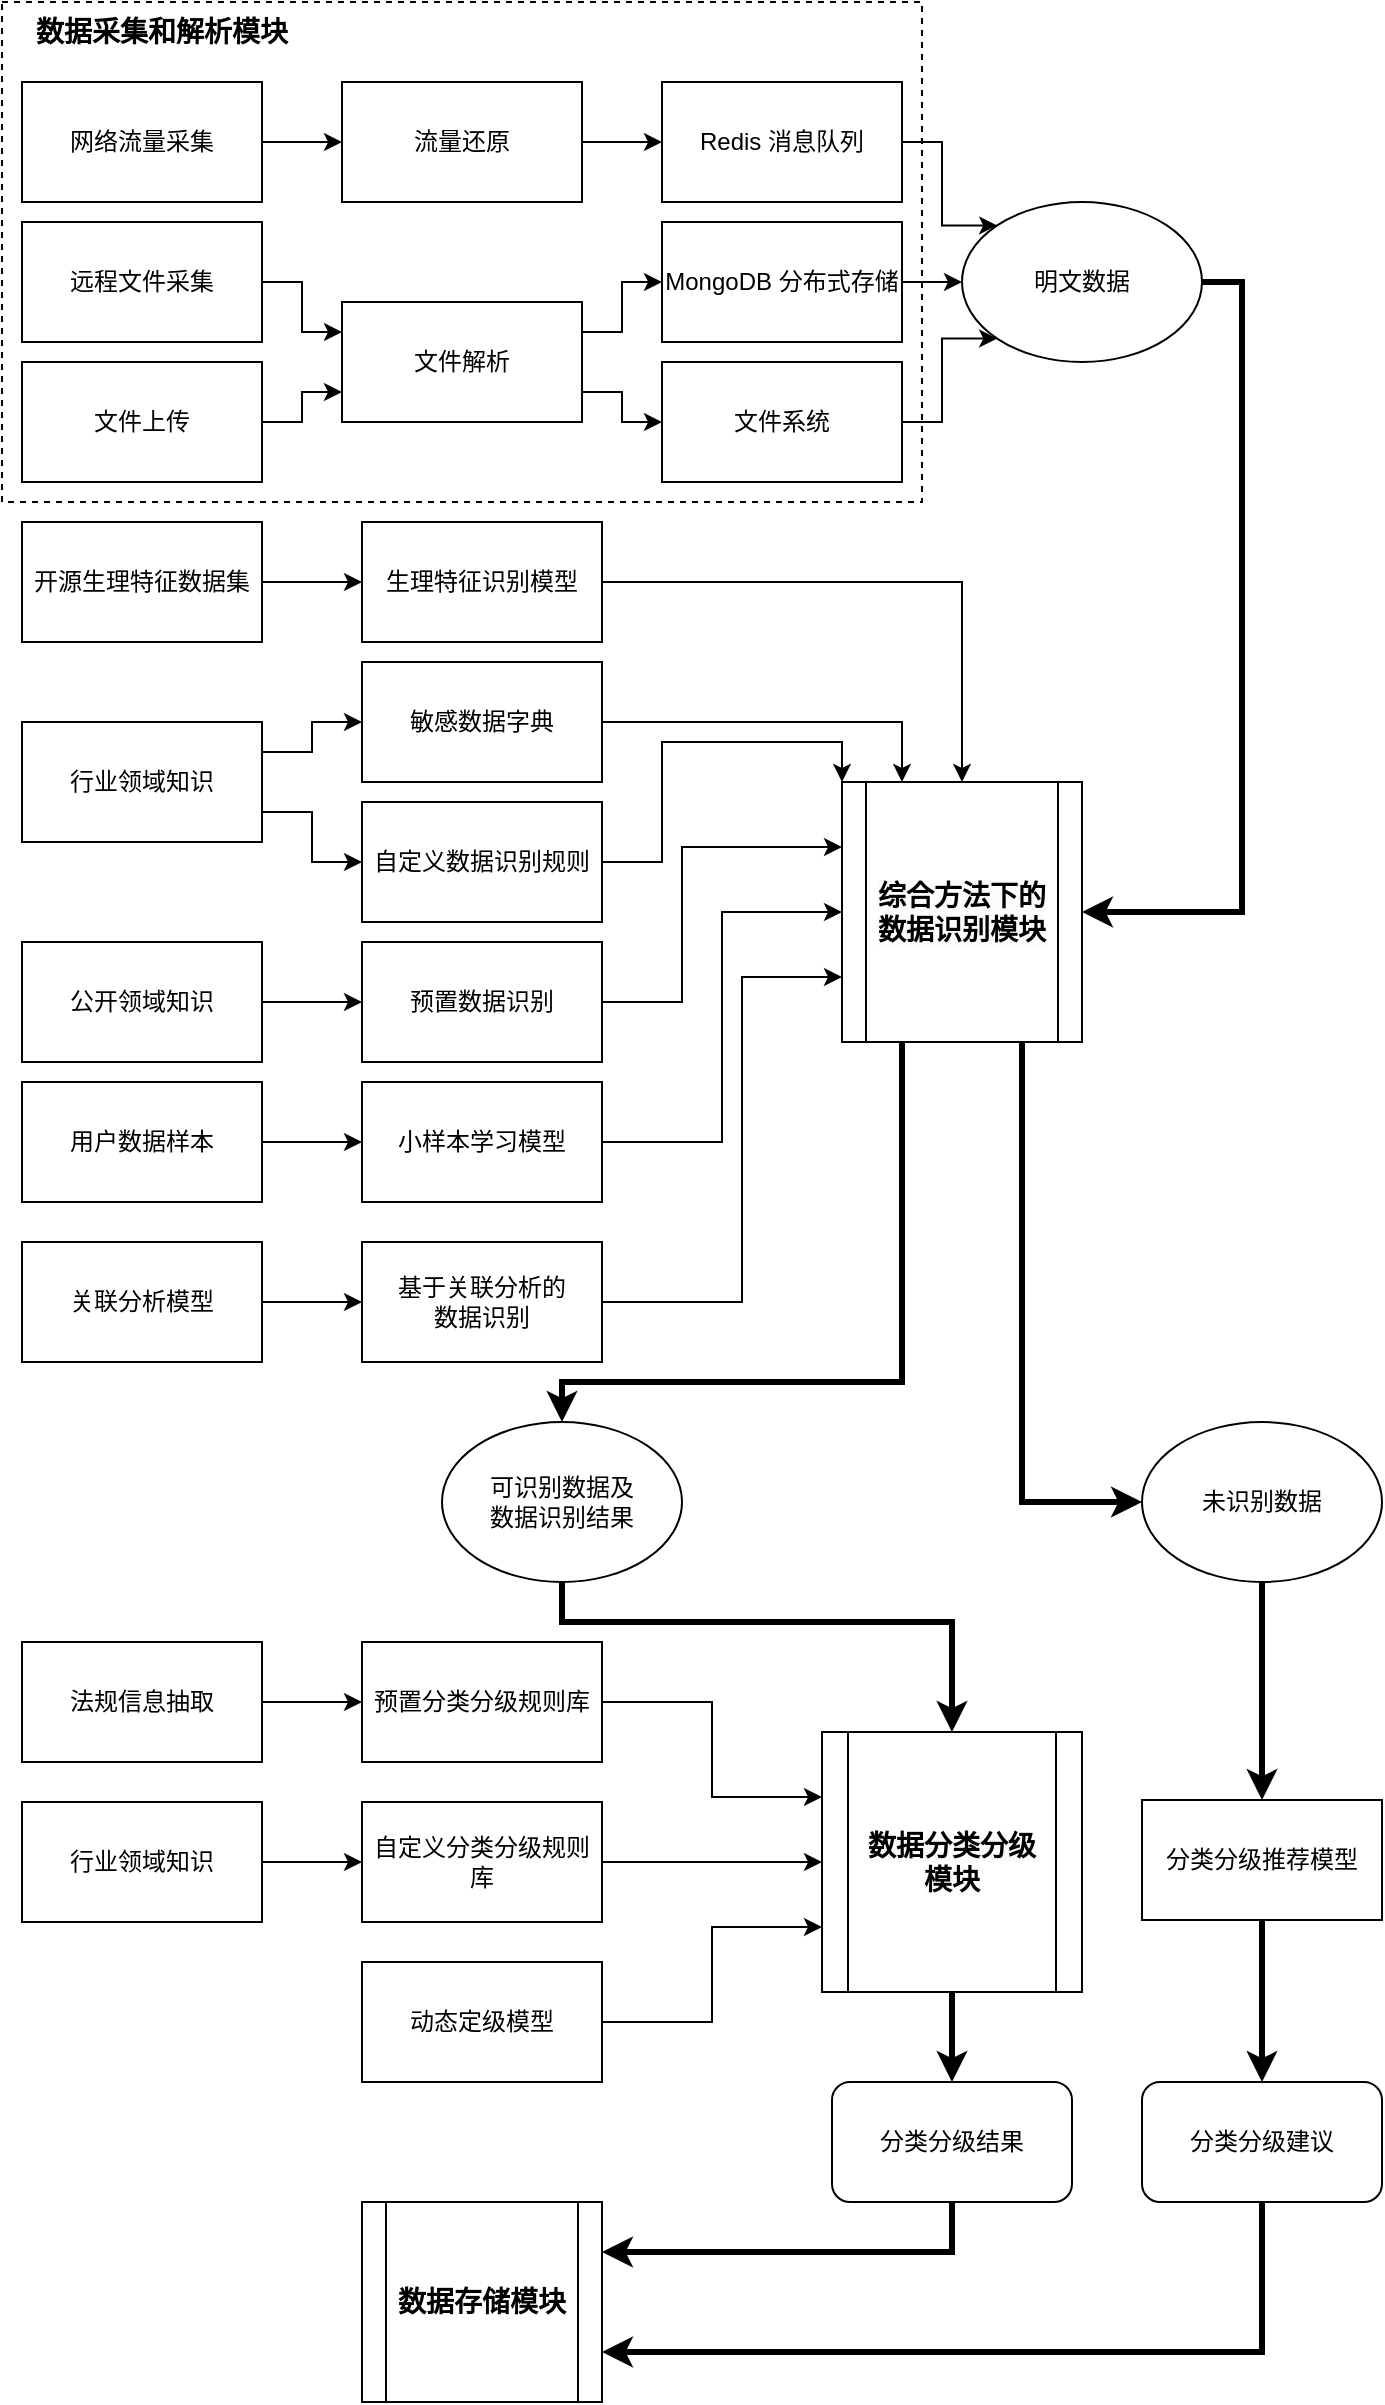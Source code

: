 <mxfile version="21.7.5" type="github">
  <diagram name="第 1 页" id="UHPdgOc6xWE07fsenyuq">
    <mxGraphModel dx="1434" dy="947" grid="1" gridSize="10" guides="1" tooltips="1" connect="1" arrows="1" fold="1" page="1" pageScale="1" pageWidth="1169" pageHeight="827" math="0" shadow="0">
      <root>
        <mxCell id="0" />
        <mxCell id="1" parent="0" />
        <mxCell id="KhzyGe_UY3wJ8MN4fYQf-49" value="" style="edgeStyle=orthogonalEdgeStyle;rounded=0;orthogonalLoop=1;jettySize=auto;html=1;" edge="1" parent="1" source="KhzyGe_UY3wJ8MN4fYQf-15" target="KhzyGe_UY3wJ8MN4fYQf-16">
          <mxGeometry relative="1" as="geometry" />
        </mxCell>
        <mxCell id="KhzyGe_UY3wJ8MN4fYQf-15" value="法规信息抽取" style="rounded=0;whiteSpace=wrap;html=1;" vertex="1" parent="1">
          <mxGeometry x="30" y="980" width="120" height="60" as="geometry" />
        </mxCell>
        <mxCell id="KhzyGe_UY3wJ8MN4fYQf-119" style="edgeStyle=orthogonalEdgeStyle;rounded=0;orthogonalLoop=1;jettySize=auto;html=1;exitX=1;exitY=0.5;exitDx=0;exitDy=0;entryX=0;entryY=0.25;entryDx=0;entryDy=0;" edge="1" parent="1" source="KhzyGe_UY3wJ8MN4fYQf-16" target="KhzyGe_UY3wJ8MN4fYQf-116">
          <mxGeometry relative="1" as="geometry" />
        </mxCell>
        <mxCell id="KhzyGe_UY3wJ8MN4fYQf-16" value="预置分类分级规则库" style="rounded=0;whiteSpace=wrap;html=1;" vertex="1" parent="1">
          <mxGeometry x="200" y="980" width="120" height="60" as="geometry" />
        </mxCell>
        <mxCell id="KhzyGe_UY3wJ8MN4fYQf-120" style="edgeStyle=orthogonalEdgeStyle;rounded=0;orthogonalLoop=1;jettySize=auto;html=1;exitX=1;exitY=0.5;exitDx=0;exitDy=0;entryX=0;entryY=0.5;entryDx=0;entryDy=0;" edge="1" parent="1" source="KhzyGe_UY3wJ8MN4fYQf-17" target="KhzyGe_UY3wJ8MN4fYQf-116">
          <mxGeometry relative="1" as="geometry" />
        </mxCell>
        <mxCell id="KhzyGe_UY3wJ8MN4fYQf-17" value="自定义分类分级规则库" style="rounded=0;whiteSpace=wrap;html=1;" vertex="1" parent="1">
          <mxGeometry x="200" y="1060" width="120" height="60" as="geometry" />
        </mxCell>
        <mxCell id="KhzyGe_UY3wJ8MN4fYQf-121" style="edgeStyle=orthogonalEdgeStyle;rounded=0;orthogonalLoop=1;jettySize=auto;html=1;exitX=1;exitY=0.5;exitDx=0;exitDy=0;entryX=0;entryY=0.75;entryDx=0;entryDy=0;" edge="1" parent="1" source="KhzyGe_UY3wJ8MN4fYQf-19" target="KhzyGe_UY3wJ8MN4fYQf-116">
          <mxGeometry relative="1" as="geometry" />
        </mxCell>
        <mxCell id="KhzyGe_UY3wJ8MN4fYQf-19" value="动态定级模型" style="rounded=0;whiteSpace=wrap;html=1;" vertex="1" parent="1">
          <mxGeometry x="200" y="1140" width="120" height="60" as="geometry" />
        </mxCell>
        <mxCell id="KhzyGe_UY3wJ8MN4fYQf-126" style="edgeStyle=orthogonalEdgeStyle;rounded=0;orthogonalLoop=1;jettySize=auto;html=1;exitX=0.5;exitY=1;exitDx=0;exitDy=0;entryX=0.5;entryY=0;entryDx=0;entryDy=0;strokeWidth=3;" edge="1" parent="1" source="KhzyGe_UY3wJ8MN4fYQf-20" target="KhzyGe_UY3wJ8MN4fYQf-124">
          <mxGeometry relative="1" as="geometry" />
        </mxCell>
        <mxCell id="KhzyGe_UY3wJ8MN4fYQf-20" value="分类分级推荐模型" style="rounded=0;whiteSpace=wrap;html=1;" vertex="1" parent="1">
          <mxGeometry x="590" y="1059" width="120" height="60" as="geometry" />
        </mxCell>
        <mxCell id="KhzyGe_UY3wJ8MN4fYQf-51" value="" style="edgeStyle=orthogonalEdgeStyle;rounded=0;orthogonalLoop=1;jettySize=auto;html=1;" edge="1" parent="1" source="KhzyGe_UY3wJ8MN4fYQf-50" target="KhzyGe_UY3wJ8MN4fYQf-17">
          <mxGeometry relative="1" as="geometry" />
        </mxCell>
        <mxCell id="KhzyGe_UY3wJ8MN4fYQf-50" value="行业领域知识" style="rounded=0;whiteSpace=wrap;html=1;" vertex="1" parent="1">
          <mxGeometry x="30" y="1060" width="120" height="60" as="geometry" />
        </mxCell>
        <mxCell id="KhzyGe_UY3wJ8MN4fYQf-122" style="edgeStyle=orthogonalEdgeStyle;rounded=0;orthogonalLoop=1;jettySize=auto;html=1;exitX=0.5;exitY=1;exitDx=0;exitDy=0;entryX=0.5;entryY=0;entryDx=0;entryDy=0;strokeWidth=3;" edge="1" parent="1" source="KhzyGe_UY3wJ8MN4fYQf-61" target="KhzyGe_UY3wJ8MN4fYQf-116">
          <mxGeometry relative="1" as="geometry">
            <Array as="points">
              <mxPoint x="300" y="970" />
              <mxPoint x="495" y="970" />
            </Array>
          </mxGeometry>
        </mxCell>
        <mxCell id="KhzyGe_UY3wJ8MN4fYQf-61" value="可识别数据及&lt;br style=&quot;border-color: var(--border-color);&quot;&gt;数据识别结果" style="ellipse;whiteSpace=wrap;html=1;" vertex="1" parent="1">
          <mxGeometry x="240" y="870" width="120" height="80" as="geometry" />
        </mxCell>
        <mxCell id="KhzyGe_UY3wJ8MN4fYQf-103" value="" style="edgeStyle=orthogonalEdgeStyle;rounded=0;orthogonalLoop=1;jettySize=auto;html=1;strokeWidth=3;" edge="1" parent="1" source="KhzyGe_UY3wJ8MN4fYQf-62" target="KhzyGe_UY3wJ8MN4fYQf-20">
          <mxGeometry relative="1" as="geometry" />
        </mxCell>
        <mxCell id="KhzyGe_UY3wJ8MN4fYQf-62" value="未识别数据" style="ellipse;whiteSpace=wrap;html=1;" vertex="1" parent="1">
          <mxGeometry x="590" y="870" width="120" height="80" as="geometry" />
        </mxCell>
        <mxCell id="KhzyGe_UY3wJ8MN4fYQf-112" style="edgeStyle=orthogonalEdgeStyle;rounded=0;orthogonalLoop=1;jettySize=auto;html=1;exitX=1;exitY=0.5;exitDx=0;exitDy=0;entryX=0;entryY=0.75;entryDx=0;entryDy=0;" edge="1" parent="1" source="KhzyGe_UY3wJ8MN4fYQf-68" target="KhzyGe_UY3wJ8MN4fYQf-104">
          <mxGeometry relative="1" as="geometry">
            <Array as="points">
              <mxPoint x="390" y="810" />
              <mxPoint x="390" y="648" />
            </Array>
          </mxGeometry>
        </mxCell>
        <mxCell id="KhzyGe_UY3wJ8MN4fYQf-68" value="基于关联分析的&lt;br&gt;数据识别" style="rounded=0;whiteSpace=wrap;html=1;" vertex="1" parent="1">
          <mxGeometry x="200" y="780" width="120" height="60" as="geometry" />
        </mxCell>
        <mxCell id="KhzyGe_UY3wJ8MN4fYQf-95" style="edgeStyle=orthogonalEdgeStyle;rounded=0;orthogonalLoop=1;jettySize=auto;html=1;exitX=1;exitY=0.5;exitDx=0;exitDy=0;entryX=0.25;entryY=0;entryDx=0;entryDy=0;" edge="1" parent="1" source="KhzyGe_UY3wJ8MN4fYQf-10" target="KhzyGe_UY3wJ8MN4fYQf-104">
          <mxGeometry relative="1" as="geometry">
            <mxPoint x="400" y="540" as="targetPoint" />
          </mxGeometry>
        </mxCell>
        <mxCell id="KhzyGe_UY3wJ8MN4fYQf-10" value="敏感数据字典" style="rounded=0;whiteSpace=wrap;html=1;container=0;" vertex="1" parent="1">
          <mxGeometry x="200" y="490" width="120" height="60" as="geometry" />
        </mxCell>
        <mxCell id="KhzyGe_UY3wJ8MN4fYQf-109" style="edgeStyle=orthogonalEdgeStyle;rounded=0;orthogonalLoop=1;jettySize=auto;html=1;exitX=1;exitY=0.5;exitDx=0;exitDy=0;entryX=0;entryY=0;entryDx=0;entryDy=0;" edge="1" parent="1" source="KhzyGe_UY3wJ8MN4fYQf-11" target="KhzyGe_UY3wJ8MN4fYQf-104">
          <mxGeometry relative="1" as="geometry">
            <Array as="points">
              <mxPoint x="350" y="590" />
              <mxPoint x="350" y="530" />
              <mxPoint x="440" y="530" />
            </Array>
          </mxGeometry>
        </mxCell>
        <mxCell id="KhzyGe_UY3wJ8MN4fYQf-11" value="自定义数据识别规则" style="rounded=0;whiteSpace=wrap;html=1;container=0;" vertex="1" parent="1">
          <mxGeometry x="200" y="560" width="120" height="60" as="geometry" />
        </mxCell>
        <mxCell id="KhzyGe_UY3wJ8MN4fYQf-110" style="edgeStyle=orthogonalEdgeStyle;rounded=0;orthogonalLoop=1;jettySize=auto;html=1;exitX=1;exitY=0.5;exitDx=0;exitDy=0;entryX=0;entryY=0.25;entryDx=0;entryDy=0;" edge="1" parent="1" source="KhzyGe_UY3wJ8MN4fYQf-12" target="KhzyGe_UY3wJ8MN4fYQf-104">
          <mxGeometry relative="1" as="geometry">
            <Array as="points">
              <mxPoint x="360" y="660" />
              <mxPoint x="360" y="583" />
            </Array>
          </mxGeometry>
        </mxCell>
        <mxCell id="KhzyGe_UY3wJ8MN4fYQf-12" value="预置数据识别" style="rounded=0;whiteSpace=wrap;html=1;container=0;" vertex="1" parent="1">
          <mxGeometry x="200" y="630" width="120" height="60" as="geometry" />
        </mxCell>
        <mxCell id="KhzyGe_UY3wJ8MN4fYQf-111" style="edgeStyle=orthogonalEdgeStyle;rounded=0;orthogonalLoop=1;jettySize=auto;html=1;exitX=1;exitY=0.5;exitDx=0;exitDy=0;entryX=0;entryY=0.5;entryDx=0;entryDy=0;" edge="1" parent="1" source="KhzyGe_UY3wJ8MN4fYQf-13" target="KhzyGe_UY3wJ8MN4fYQf-104">
          <mxGeometry relative="1" as="geometry" />
        </mxCell>
        <mxCell id="KhzyGe_UY3wJ8MN4fYQf-13" value="小样本学习模型" style="rounded=0;whiteSpace=wrap;html=1;container=0;" vertex="1" parent="1">
          <mxGeometry x="200" y="700" width="120" height="60" as="geometry" />
        </mxCell>
        <mxCell id="KhzyGe_UY3wJ8MN4fYQf-93" style="edgeStyle=orthogonalEdgeStyle;rounded=0;orthogonalLoop=1;jettySize=auto;html=1;exitX=1;exitY=0.5;exitDx=0;exitDy=0;entryX=0.5;entryY=0;entryDx=0;entryDy=0;" edge="1" parent="1" source="KhzyGe_UY3wJ8MN4fYQf-14" target="KhzyGe_UY3wJ8MN4fYQf-104">
          <mxGeometry relative="1" as="geometry">
            <mxPoint x="430" y="540" as="targetPoint" />
          </mxGeometry>
        </mxCell>
        <mxCell id="KhzyGe_UY3wJ8MN4fYQf-14" value="生理特征识别模型" style="rounded=0;whiteSpace=wrap;html=1;container=0;" vertex="1" parent="1">
          <mxGeometry x="200" y="420" width="120" height="60" as="geometry" />
        </mxCell>
        <mxCell id="KhzyGe_UY3wJ8MN4fYQf-42" value="" style="edgeStyle=orthogonalEdgeStyle;rounded=0;orthogonalLoop=1;jettySize=auto;html=1;" edge="1" parent="1" source="KhzyGe_UY3wJ8MN4fYQf-34" target="KhzyGe_UY3wJ8MN4fYQf-13">
          <mxGeometry relative="1" as="geometry" />
        </mxCell>
        <mxCell id="KhzyGe_UY3wJ8MN4fYQf-34" value="用户数据样本" style="rounded=0;whiteSpace=wrap;html=1;container=0;" vertex="1" parent="1">
          <mxGeometry x="30" y="700" width="120" height="60" as="geometry" />
        </mxCell>
        <mxCell id="KhzyGe_UY3wJ8MN4fYQf-41" value="" style="edgeStyle=orthogonalEdgeStyle;rounded=0;orthogonalLoop=1;jettySize=auto;html=1;" edge="1" parent="1" source="KhzyGe_UY3wJ8MN4fYQf-35" target="KhzyGe_UY3wJ8MN4fYQf-12">
          <mxGeometry relative="1" as="geometry" />
        </mxCell>
        <mxCell id="KhzyGe_UY3wJ8MN4fYQf-35" value="公开领域知识" style="rounded=0;whiteSpace=wrap;html=1;container=0;" vertex="1" parent="1">
          <mxGeometry x="30" y="630" width="120" height="60" as="geometry" />
        </mxCell>
        <mxCell id="KhzyGe_UY3wJ8MN4fYQf-39" style="edgeStyle=orthogonalEdgeStyle;rounded=0;orthogonalLoop=1;jettySize=auto;html=1;exitX=1;exitY=0.25;exitDx=0;exitDy=0;entryX=0;entryY=0.5;entryDx=0;entryDy=0;" edge="1" parent="1" source="KhzyGe_UY3wJ8MN4fYQf-36" target="KhzyGe_UY3wJ8MN4fYQf-10">
          <mxGeometry relative="1" as="geometry" />
        </mxCell>
        <mxCell id="KhzyGe_UY3wJ8MN4fYQf-40" style="edgeStyle=orthogonalEdgeStyle;rounded=0;orthogonalLoop=1;jettySize=auto;html=1;exitX=1;exitY=0.75;exitDx=0;exitDy=0;entryX=0;entryY=0.5;entryDx=0;entryDy=0;" edge="1" parent="1" source="KhzyGe_UY3wJ8MN4fYQf-36" target="KhzyGe_UY3wJ8MN4fYQf-11">
          <mxGeometry relative="1" as="geometry" />
        </mxCell>
        <mxCell id="KhzyGe_UY3wJ8MN4fYQf-36" value="行业领域知识" style="rounded=0;whiteSpace=wrap;html=1;container=0;" vertex="1" parent="1">
          <mxGeometry x="30" y="520" width="120" height="60" as="geometry" />
        </mxCell>
        <mxCell id="KhzyGe_UY3wJ8MN4fYQf-38" style="edgeStyle=orthogonalEdgeStyle;rounded=0;orthogonalLoop=1;jettySize=auto;html=1;exitX=1;exitY=0.5;exitDx=0;exitDy=0;" edge="1" parent="1" source="KhzyGe_UY3wJ8MN4fYQf-37" target="KhzyGe_UY3wJ8MN4fYQf-14">
          <mxGeometry relative="1" as="geometry" />
        </mxCell>
        <mxCell id="KhzyGe_UY3wJ8MN4fYQf-37" value="开源生理特征数据集" style="rounded=0;whiteSpace=wrap;html=1;container=0;" vertex="1" parent="1">
          <mxGeometry x="30" y="420" width="120" height="60" as="geometry" />
        </mxCell>
        <mxCell id="KhzyGe_UY3wJ8MN4fYQf-91" value="" style="edgeStyle=orthogonalEdgeStyle;rounded=0;orthogonalLoop=1;jettySize=auto;html=1;" edge="1" parent="1" source="KhzyGe_UY3wJ8MN4fYQf-90" target="KhzyGe_UY3wJ8MN4fYQf-68">
          <mxGeometry relative="1" as="geometry" />
        </mxCell>
        <mxCell id="KhzyGe_UY3wJ8MN4fYQf-90" value="关联分析模型" style="rounded=0;whiteSpace=wrap;html=1;container=0;" vertex="1" parent="1">
          <mxGeometry x="30" y="780" width="120" height="60" as="geometry" />
        </mxCell>
        <mxCell id="KhzyGe_UY3wJ8MN4fYQf-114" style="edgeStyle=orthogonalEdgeStyle;rounded=0;orthogonalLoop=1;jettySize=auto;html=1;exitX=0.25;exitY=1;exitDx=0;exitDy=0;entryX=0.5;entryY=0;entryDx=0;entryDy=0;strokeWidth=3;" edge="1" parent="1" source="KhzyGe_UY3wJ8MN4fYQf-104" target="KhzyGe_UY3wJ8MN4fYQf-61">
          <mxGeometry relative="1" as="geometry">
            <Array as="points">
              <mxPoint x="470" y="850" />
              <mxPoint x="300" y="850" />
            </Array>
          </mxGeometry>
        </mxCell>
        <mxCell id="KhzyGe_UY3wJ8MN4fYQf-117" style="edgeStyle=orthogonalEdgeStyle;rounded=0;orthogonalLoop=1;jettySize=auto;html=1;exitX=0.75;exitY=1;exitDx=0;exitDy=0;entryX=0;entryY=0.5;entryDx=0;entryDy=0;strokeWidth=3;" edge="1" parent="1" source="KhzyGe_UY3wJ8MN4fYQf-104" target="KhzyGe_UY3wJ8MN4fYQf-62">
          <mxGeometry relative="1" as="geometry" />
        </mxCell>
        <mxCell id="KhzyGe_UY3wJ8MN4fYQf-104" value="&lt;b&gt;&lt;font style=&quot;font-size: 14px;&quot;&gt;&lt;span style=&quot;caret-color: rgb(0, 0, 0); color: rgb(0, 0, 0); font-family: Helvetica; font-style: normal; font-variant-caps: normal; letter-spacing: normal; text-align: center; text-indent: 0px; text-transform: none; word-spacing: 0px; -webkit-text-stroke-width: 0px; background-color: rgb(251, 251, 251); text-decoration: none; float: none; display: inline !important;&quot;&gt;综合方法下的&lt;/span&gt;&lt;br style=&quot;border-color: var(--border-color); caret-color: rgb(0, 0, 0); color: rgb(0, 0, 0); font-family: Helvetica; font-style: normal; font-variant-caps: normal; letter-spacing: normal; text-align: center; text-indent: 0px; text-transform: none; word-spacing: 0px; -webkit-text-stroke-width: 0px; text-decoration: none;&quot;&gt;&lt;span style=&quot;caret-color: rgb(0, 0, 0); color: rgb(0, 0, 0); font-family: Helvetica; font-style: normal; font-variant-caps: normal; letter-spacing: normal; text-align: center; text-indent: 0px; text-transform: none; word-spacing: 0px; -webkit-text-stroke-width: 0px; background-color: rgb(251, 251, 251); text-decoration: none; float: none; display: inline !important;&quot;&gt;数据识别模块&lt;/span&gt;&lt;/font&gt;&lt;/b&gt;" style="shape=process;whiteSpace=wrap;html=1;backgroundOutline=1;" vertex="1" parent="1">
          <mxGeometry x="440" y="550" width="120" height="130" as="geometry" />
        </mxCell>
        <mxCell id="KhzyGe_UY3wJ8MN4fYQf-113" style="edgeStyle=orthogonalEdgeStyle;rounded=0;orthogonalLoop=1;jettySize=auto;html=1;exitX=1;exitY=0.5;exitDx=0;exitDy=0;entryX=1;entryY=0.5;entryDx=0;entryDy=0;strokeWidth=3;" edge="1" parent="1" source="KhzyGe_UY3wJ8MN4fYQf-60" target="KhzyGe_UY3wJ8MN4fYQf-104">
          <mxGeometry relative="1" as="geometry" />
        </mxCell>
        <mxCell id="KhzyGe_UY3wJ8MN4fYQf-125" style="edgeStyle=orthogonalEdgeStyle;rounded=0;orthogonalLoop=1;jettySize=auto;html=1;exitX=0.5;exitY=1;exitDx=0;exitDy=0;entryX=0.5;entryY=0;entryDx=0;entryDy=0;strokeWidth=3;" edge="1" parent="1" source="KhzyGe_UY3wJ8MN4fYQf-116" target="KhzyGe_UY3wJ8MN4fYQf-123">
          <mxGeometry relative="1" as="geometry" />
        </mxCell>
        <mxCell id="KhzyGe_UY3wJ8MN4fYQf-116" value="&lt;span style=&quot;caret-color: rgb(0, 0, 0); color: rgb(0, 0, 0); font-family: Helvetica; font-style: normal; font-variant-caps: normal; letter-spacing: normal; text-align: center; text-indent: 0px; text-transform: none; word-spacing: 0px; -webkit-text-stroke-width: 0px; background-color: rgb(251, 251, 251); text-decoration: none; float: none; display: inline !important;&quot;&gt;&lt;b&gt;&lt;font style=&quot;font-size: 14px;&quot;&gt;数据分类分级&lt;br&gt;模块&lt;/font&gt;&lt;/b&gt;&lt;/span&gt;" style="shape=process;whiteSpace=wrap;html=1;backgroundOutline=1;" vertex="1" parent="1">
          <mxGeometry x="430" y="1025" width="130" height="130" as="geometry" />
        </mxCell>
        <mxCell id="KhzyGe_UY3wJ8MN4fYQf-132" style="edgeStyle=orthogonalEdgeStyle;rounded=0;orthogonalLoop=1;jettySize=auto;html=1;exitX=0.5;exitY=1;exitDx=0;exitDy=0;entryX=1;entryY=0.25;entryDx=0;entryDy=0;strokeWidth=3;" edge="1" parent="1" source="KhzyGe_UY3wJ8MN4fYQf-123" target="KhzyGe_UY3wJ8MN4fYQf-130">
          <mxGeometry relative="1" as="geometry" />
        </mxCell>
        <mxCell id="KhzyGe_UY3wJ8MN4fYQf-123" value="分类分级结果" style="rounded=1;whiteSpace=wrap;html=1;" vertex="1" parent="1">
          <mxGeometry x="435" y="1200" width="120" height="60" as="geometry" />
        </mxCell>
        <mxCell id="KhzyGe_UY3wJ8MN4fYQf-133" style="edgeStyle=orthogonalEdgeStyle;rounded=0;orthogonalLoop=1;jettySize=auto;html=1;exitX=0.5;exitY=1;exitDx=0;exitDy=0;entryX=1;entryY=0.75;entryDx=0;entryDy=0;strokeWidth=3;" edge="1" parent="1" source="KhzyGe_UY3wJ8MN4fYQf-124" target="KhzyGe_UY3wJ8MN4fYQf-130">
          <mxGeometry relative="1" as="geometry" />
        </mxCell>
        <mxCell id="KhzyGe_UY3wJ8MN4fYQf-124" value="分类分级建议" style="rounded=1;whiteSpace=wrap;html=1;" vertex="1" parent="1">
          <mxGeometry x="590" y="1200" width="120" height="60" as="geometry" />
        </mxCell>
        <mxCell id="KhzyGe_UY3wJ8MN4fYQf-129" value="&lt;b&gt;&lt;font style=&quot;font-size: 14px;&quot;&gt;数据采集和解析模块&lt;/font&gt;&lt;/b&gt;" style="rounded=0;whiteSpace=wrap;html=1;strokeColor=none;" vertex="1" parent="1">
          <mxGeometry x="30" y="160" width="140" height="30" as="geometry" />
        </mxCell>
        <mxCell id="KhzyGe_UY3wJ8MN4fYQf-130" value="&lt;b&gt;&lt;font style=&quot;font-size: 14px;&quot;&gt;数据存储模块&lt;/font&gt;&lt;/b&gt;" style="shape=process;whiteSpace=wrap;html=1;backgroundOutline=1;" vertex="1" parent="1">
          <mxGeometry x="200" y="1260" width="120" height="100" as="geometry" />
        </mxCell>
        <mxCell id="KhzyGe_UY3wJ8MN4fYQf-60" value="明文数据" style="ellipse;whiteSpace=wrap;html=1;" vertex="1" parent="1">
          <mxGeometry x="500" y="260" width="120" height="80" as="geometry" />
        </mxCell>
        <mxCell id="KhzyGe_UY3wJ8MN4fYQf-1" value="网络流量采集" style="rounded=0;whiteSpace=wrap;html=1;" vertex="1" parent="1">
          <mxGeometry x="30" y="200" width="120" height="60" as="geometry" />
        </mxCell>
        <mxCell id="KhzyGe_UY3wJ8MN4fYQf-2" value="远程文件采集" style="rounded=0;whiteSpace=wrap;html=1;" vertex="1" parent="1">
          <mxGeometry x="30" y="270" width="120" height="60" as="geometry" />
        </mxCell>
        <mxCell id="KhzyGe_UY3wJ8MN4fYQf-3" value="文件上传" style="rounded=0;whiteSpace=wrap;html=1;" vertex="1" parent="1">
          <mxGeometry x="30" y="340" width="120" height="60" as="geometry" />
        </mxCell>
        <mxCell id="KhzyGe_UY3wJ8MN4fYQf-6" value="流量还原" style="rounded=0;whiteSpace=wrap;html=1;" vertex="1" parent="1">
          <mxGeometry x="190" y="200" width="120" height="60" as="geometry" />
        </mxCell>
        <mxCell id="KhzyGe_UY3wJ8MN4fYQf-22" style="edgeStyle=orthogonalEdgeStyle;rounded=0;orthogonalLoop=1;jettySize=auto;html=1;exitX=1;exitY=0.5;exitDx=0;exitDy=0;entryX=0;entryY=0.5;entryDx=0;entryDy=0;" edge="1" parent="1" source="KhzyGe_UY3wJ8MN4fYQf-1" target="KhzyGe_UY3wJ8MN4fYQf-6">
          <mxGeometry relative="1" as="geometry" />
        </mxCell>
        <mxCell id="KhzyGe_UY3wJ8MN4fYQf-7" value="文件解析" style="rounded=0;whiteSpace=wrap;html=1;" vertex="1" parent="1">
          <mxGeometry x="190" y="310" width="120" height="60" as="geometry" />
        </mxCell>
        <mxCell id="KhzyGe_UY3wJ8MN4fYQf-24" style="edgeStyle=orthogonalEdgeStyle;rounded=0;orthogonalLoop=1;jettySize=auto;html=1;exitX=1;exitY=0.5;exitDx=0;exitDy=0;entryX=0;entryY=0.25;entryDx=0;entryDy=0;" edge="1" parent="1" source="KhzyGe_UY3wJ8MN4fYQf-2" target="KhzyGe_UY3wJ8MN4fYQf-7">
          <mxGeometry relative="1" as="geometry" />
        </mxCell>
        <mxCell id="KhzyGe_UY3wJ8MN4fYQf-25" style="edgeStyle=orthogonalEdgeStyle;rounded=0;orthogonalLoop=1;jettySize=auto;html=1;exitX=1;exitY=0.5;exitDx=0;exitDy=0;entryX=0;entryY=0.75;entryDx=0;entryDy=0;" edge="1" parent="1" source="KhzyGe_UY3wJ8MN4fYQf-3" target="KhzyGe_UY3wJ8MN4fYQf-7">
          <mxGeometry relative="1" as="geometry" />
        </mxCell>
        <mxCell id="KhzyGe_UY3wJ8MN4fYQf-8" value="Redis 消息队列" style="rounded=0;whiteSpace=wrap;html=1;" vertex="1" parent="1">
          <mxGeometry x="350" y="200" width="120" height="60" as="geometry" />
        </mxCell>
        <mxCell id="KhzyGe_UY3wJ8MN4fYQf-26" value="" style="edgeStyle=orthogonalEdgeStyle;rounded=0;orthogonalLoop=1;jettySize=auto;html=1;" edge="1" parent="1" source="KhzyGe_UY3wJ8MN4fYQf-6" target="KhzyGe_UY3wJ8MN4fYQf-8">
          <mxGeometry relative="1" as="geometry" />
        </mxCell>
        <mxCell id="KhzyGe_UY3wJ8MN4fYQf-9" value="MongoDB 分布式存储" style="rounded=0;whiteSpace=wrap;html=1;" vertex="1" parent="1">
          <mxGeometry x="350" y="270" width="120" height="60" as="geometry" />
        </mxCell>
        <mxCell id="KhzyGe_UY3wJ8MN4fYQf-27" style="edgeStyle=orthogonalEdgeStyle;rounded=0;orthogonalLoop=1;jettySize=auto;html=1;exitX=1;exitY=0.25;exitDx=0;exitDy=0;entryX=0;entryY=0.5;entryDx=0;entryDy=0;" edge="1" parent="1" source="KhzyGe_UY3wJ8MN4fYQf-7" target="KhzyGe_UY3wJ8MN4fYQf-9">
          <mxGeometry relative="1" as="geometry" />
        </mxCell>
        <mxCell id="KhzyGe_UY3wJ8MN4fYQf-21" value="文件系统" style="rounded=0;whiteSpace=wrap;html=1;" vertex="1" parent="1">
          <mxGeometry x="350" y="340" width="120" height="60" as="geometry" />
        </mxCell>
        <mxCell id="KhzyGe_UY3wJ8MN4fYQf-28" style="edgeStyle=orthogonalEdgeStyle;rounded=0;orthogonalLoop=1;jettySize=auto;html=1;exitX=1;exitY=0.75;exitDx=0;exitDy=0;entryX=0;entryY=0.5;entryDx=0;entryDy=0;" edge="1" parent="1" source="KhzyGe_UY3wJ8MN4fYQf-7" target="KhzyGe_UY3wJ8MN4fYQf-21">
          <mxGeometry relative="1" as="geometry" />
        </mxCell>
        <mxCell id="KhzyGe_UY3wJ8MN4fYQf-30" style="edgeStyle=orthogonalEdgeStyle;rounded=0;orthogonalLoop=1;jettySize=auto;html=1;exitX=1;exitY=0.5;exitDx=0;exitDy=0;entryX=0;entryY=0;entryDx=0;entryDy=0;" edge="1" parent="1" source="KhzyGe_UY3wJ8MN4fYQf-8" target="KhzyGe_UY3wJ8MN4fYQf-60">
          <mxGeometry relative="1" as="geometry" />
        </mxCell>
        <mxCell id="KhzyGe_UY3wJ8MN4fYQf-31" style="edgeStyle=orthogonalEdgeStyle;rounded=0;orthogonalLoop=1;jettySize=auto;html=1;exitX=1;exitY=0.5;exitDx=0;exitDy=0;entryX=0;entryY=0.5;entryDx=0;entryDy=0;" edge="1" parent="1" source="KhzyGe_UY3wJ8MN4fYQf-9" target="KhzyGe_UY3wJ8MN4fYQf-60">
          <mxGeometry relative="1" as="geometry" />
        </mxCell>
        <mxCell id="KhzyGe_UY3wJ8MN4fYQf-128" value="" style="rounded=0;whiteSpace=wrap;html=1;fillColor=none;dashed=1;" vertex="1" parent="1">
          <mxGeometry x="20" y="160" width="460" height="250" as="geometry" />
        </mxCell>
        <mxCell id="KhzyGe_UY3wJ8MN4fYQf-32" style="edgeStyle=orthogonalEdgeStyle;rounded=0;orthogonalLoop=1;jettySize=auto;html=1;exitX=1;exitY=0.5;exitDx=0;exitDy=0;entryX=0;entryY=1;entryDx=0;entryDy=0;" edge="1" parent="1" source="KhzyGe_UY3wJ8MN4fYQf-21" target="KhzyGe_UY3wJ8MN4fYQf-60">
          <mxGeometry relative="1" as="geometry" />
        </mxCell>
      </root>
    </mxGraphModel>
  </diagram>
</mxfile>
